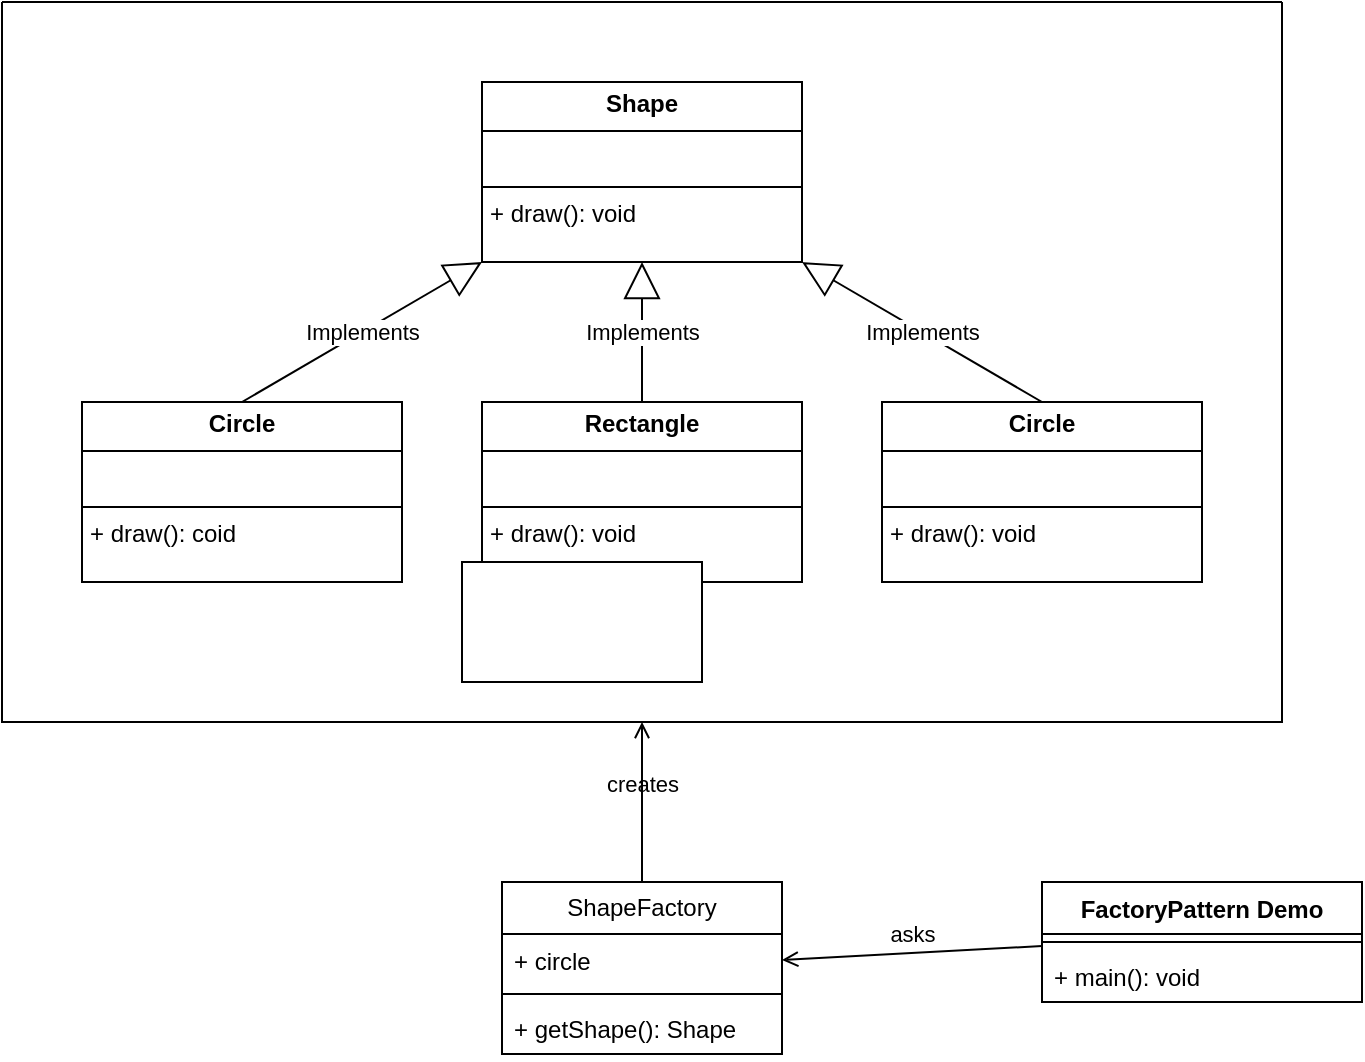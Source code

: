 <mxfile version="24.5.4" type="github">
  <diagram name="Page-1" id="pILi82ZAyt8GhWrmzEAl">
    <mxGraphModel dx="1426" dy="831" grid="1" gridSize="10" guides="1" tooltips="1" connect="1" arrows="1" fold="1" page="1" pageScale="1" pageWidth="827" pageHeight="1169" math="0" shadow="0">
      <root>
        <mxCell id="0" />
        <mxCell id="1" parent="0" />
        <mxCell id="PhehNuKModtSBbE7VcUS-1" value="&lt;p style=&quot;margin:0px;margin-top:4px;text-align:center;&quot;&gt;&lt;b&gt;Shape&lt;/b&gt;&lt;/p&gt;&lt;hr size=&quot;1&quot; style=&quot;border-style:solid;&quot;&gt;&lt;p style=&quot;margin:0px;margin-left:4px;&quot;&gt;&lt;br&gt;&lt;/p&gt;&lt;hr size=&quot;1&quot; style=&quot;border-style:solid;&quot;&gt;&lt;p style=&quot;margin:0px;margin-left:4px;&quot;&gt;+ draw(): void&lt;/p&gt;" style="verticalAlign=top;align=left;overflow=fill;html=1;whiteSpace=wrap;" vertex="1" parent="1">
          <mxGeometry x="240" y="40" width="160" height="90" as="geometry" />
        </mxCell>
        <mxCell id="PhehNuKModtSBbE7VcUS-5" value="&lt;p style=&quot;margin:0px;margin-top:4px;text-align:center;&quot;&gt;&lt;b&gt;Circle&lt;/b&gt;&lt;/p&gt;&lt;hr size=&quot;1&quot; style=&quot;border-style:solid;&quot;&gt;&lt;p style=&quot;margin:0px;margin-left:4px;&quot;&gt;&lt;br&gt;&lt;/p&gt;&lt;hr size=&quot;1&quot; style=&quot;border-style:solid;&quot;&gt;&lt;p style=&quot;margin:0px;margin-left:4px;&quot;&gt;+ draw(): coid&lt;/p&gt;" style="verticalAlign=top;align=left;overflow=fill;html=1;whiteSpace=wrap;" vertex="1" parent="1">
          <mxGeometry x="40" y="200" width="160" height="90" as="geometry" />
        </mxCell>
        <mxCell id="PhehNuKModtSBbE7VcUS-6" value="&lt;p style=&quot;margin:0px;margin-top:4px;text-align:center;&quot;&gt;&lt;b&gt;Rectangle&lt;/b&gt;&lt;/p&gt;&lt;hr size=&quot;1&quot; style=&quot;border-style:solid;&quot;&gt;&lt;p style=&quot;margin:0px;margin-left:4px;&quot;&gt;&lt;br&gt;&lt;/p&gt;&lt;hr size=&quot;1&quot; style=&quot;border-style:solid;&quot;&gt;&lt;p style=&quot;margin:0px;margin-left:4px;&quot;&gt;+ draw(): void&lt;/p&gt;" style="verticalAlign=top;align=left;overflow=fill;html=1;whiteSpace=wrap;" vertex="1" parent="1">
          <mxGeometry x="240" y="200" width="160" height="90" as="geometry" />
        </mxCell>
        <mxCell id="PhehNuKModtSBbE7VcUS-7" value="&lt;p style=&quot;margin:0px;margin-top:4px;text-align:center;&quot;&gt;&lt;b&gt;Circle&lt;/b&gt;&lt;/p&gt;&lt;hr size=&quot;1&quot; style=&quot;border-style:solid;&quot;&gt;&lt;p style=&quot;margin:0px;margin-left:4px;&quot;&gt;&lt;br&gt;&lt;/p&gt;&lt;hr size=&quot;1&quot; style=&quot;border-style:solid;&quot;&gt;&lt;p style=&quot;margin:0px;margin-left:4px;&quot;&gt;+ draw(): void&lt;/p&gt;" style="verticalAlign=top;align=left;overflow=fill;html=1;whiteSpace=wrap;" vertex="1" parent="1">
          <mxGeometry x="440" y="200" width="160" height="90" as="geometry" />
        </mxCell>
        <mxCell id="PhehNuKModtSBbE7VcUS-8" value="Implements" style="endArrow=block;endSize=16;endFill=0;html=1;rounded=0;entryX=0;entryY=1;entryDx=0;entryDy=0;exitX=0.5;exitY=0;exitDx=0;exitDy=0;" edge="1" parent="1" source="PhehNuKModtSBbE7VcUS-5" target="PhehNuKModtSBbE7VcUS-1">
          <mxGeometry width="160" relative="1" as="geometry">
            <mxPoint x="130" y="20" as="sourcePoint" />
            <mxPoint x="290" y="20" as="targetPoint" />
          </mxGeometry>
        </mxCell>
        <mxCell id="PhehNuKModtSBbE7VcUS-9" value="Implements" style="endArrow=block;endSize=16;endFill=0;html=1;rounded=0;exitX=0.5;exitY=0;exitDx=0;exitDy=0;entryX=0.5;entryY=1;entryDx=0;entryDy=0;" edge="1" parent="1" source="PhehNuKModtSBbE7VcUS-6" target="PhehNuKModtSBbE7VcUS-1">
          <mxGeometry width="160" relative="1" as="geometry">
            <mxPoint x="480" y="90" as="sourcePoint" />
            <mxPoint x="640" y="90" as="targetPoint" />
          </mxGeometry>
        </mxCell>
        <mxCell id="PhehNuKModtSBbE7VcUS-11" value="Implements" style="endArrow=block;endSize=16;endFill=0;html=1;rounded=0;exitX=0.5;exitY=0;exitDx=0;exitDy=0;entryX=1;entryY=1;entryDx=0;entryDy=0;" edge="1" parent="1" source="PhehNuKModtSBbE7VcUS-7" target="PhehNuKModtSBbE7VcUS-1">
          <mxGeometry width="160" relative="1" as="geometry">
            <mxPoint x="470" y="90" as="sourcePoint" />
            <mxPoint x="630" y="90" as="targetPoint" />
          </mxGeometry>
        </mxCell>
        <mxCell id="PhehNuKModtSBbE7VcUS-12" value="ShapeFactory" style="swimlane;fontStyle=0;childLayout=stackLayout;horizontal=1;startSize=26;fillColor=none;horizontalStack=0;resizeParent=1;resizeParentMax=0;resizeLast=0;collapsible=1;marginBottom=0;whiteSpace=wrap;html=1;" vertex="1" parent="1">
          <mxGeometry x="250" y="440" width="140" height="86" as="geometry" />
        </mxCell>
        <mxCell id="PhehNuKModtSBbE7VcUS-13" value="+ circle" style="text;strokeColor=none;fillColor=none;align=left;verticalAlign=top;spacingLeft=4;spacingRight=4;overflow=hidden;rotatable=0;points=[[0,0.5],[1,0.5]];portConstraint=eastwest;whiteSpace=wrap;html=1;" vertex="1" parent="PhehNuKModtSBbE7VcUS-12">
          <mxGeometry y="26" width="140" height="26" as="geometry" />
        </mxCell>
        <mxCell id="PhehNuKModtSBbE7VcUS-16" value="" style="line;strokeWidth=1;fillColor=none;align=left;verticalAlign=middle;spacingTop=-1;spacingLeft=3;spacingRight=3;rotatable=0;labelPosition=right;points=[];portConstraint=eastwest;strokeColor=inherit;" vertex="1" parent="PhehNuKModtSBbE7VcUS-12">
          <mxGeometry y="52" width="140" height="8" as="geometry" />
        </mxCell>
        <mxCell id="PhehNuKModtSBbE7VcUS-14" value="+ getShape(): Shape" style="text;strokeColor=none;fillColor=none;align=left;verticalAlign=top;spacingLeft=4;spacingRight=4;overflow=hidden;rotatable=0;points=[[0,0.5],[1,0.5]];portConstraint=eastwest;whiteSpace=wrap;html=1;" vertex="1" parent="PhehNuKModtSBbE7VcUS-12">
          <mxGeometry y="60" width="140" height="26" as="geometry" />
        </mxCell>
        <mxCell id="PhehNuKModtSBbE7VcUS-19" value="" style="rounded=0;whiteSpace=wrap;html=1;" vertex="1" parent="1">
          <mxGeometry x="230" y="280" width="120" height="60" as="geometry" />
        </mxCell>
        <mxCell id="PhehNuKModtSBbE7VcUS-21" value="" style="swimlane;startSize=0;" vertex="1" parent="1">
          <mxGeometry width="640" height="360" as="geometry" />
        </mxCell>
        <mxCell id="PhehNuKModtSBbE7VcUS-22" value="FactoryPattern Demo" style="swimlane;fontStyle=1;align=center;verticalAlign=top;childLayout=stackLayout;horizontal=1;startSize=26;horizontalStack=0;resizeParent=1;resizeParentMax=0;resizeLast=0;collapsible=1;marginBottom=0;whiteSpace=wrap;html=1;" vertex="1" parent="1">
          <mxGeometry x="520" y="440" width="160" height="60" as="geometry" />
        </mxCell>
        <mxCell id="PhehNuKModtSBbE7VcUS-24" value="" style="line;strokeWidth=1;fillColor=none;align=left;verticalAlign=middle;spacingTop=-1;spacingLeft=3;spacingRight=3;rotatable=0;labelPosition=right;points=[];portConstraint=eastwest;strokeColor=inherit;" vertex="1" parent="PhehNuKModtSBbE7VcUS-22">
          <mxGeometry y="26" width="160" height="8" as="geometry" />
        </mxCell>
        <mxCell id="PhehNuKModtSBbE7VcUS-25" value="+ main(): void" style="text;strokeColor=none;fillColor=none;align=left;verticalAlign=top;spacingLeft=4;spacingRight=4;overflow=hidden;rotatable=0;points=[[0,0.5],[1,0.5]];portConstraint=eastwest;whiteSpace=wrap;html=1;" vertex="1" parent="PhehNuKModtSBbE7VcUS-22">
          <mxGeometry y="34" width="160" height="26" as="geometry" />
        </mxCell>
        <mxCell id="PhehNuKModtSBbE7VcUS-26" value="asks" style="html=1;verticalAlign=bottom;labelBackgroundColor=none;endArrow=open;endFill=0;rounded=0;exitX=0;exitY=-0.077;exitDx=0;exitDy=0;exitPerimeter=0;entryX=1;entryY=0.5;entryDx=0;entryDy=0;" edge="1" parent="1" source="PhehNuKModtSBbE7VcUS-25" target="PhehNuKModtSBbE7VcUS-13">
          <mxGeometry width="160" relative="1" as="geometry">
            <mxPoint x="350" y="560" as="sourcePoint" />
            <mxPoint x="510" y="560" as="targetPoint" />
          </mxGeometry>
        </mxCell>
        <mxCell id="PhehNuKModtSBbE7VcUS-27" value="creates" style="html=1;verticalAlign=bottom;labelBackgroundColor=none;endArrow=open;endFill=0;rounded=0;exitX=0.5;exitY=0;exitDx=0;exitDy=0;entryX=0.5;entryY=1;entryDx=0;entryDy=0;" edge="1" parent="1" source="PhehNuKModtSBbE7VcUS-12" target="PhehNuKModtSBbE7VcUS-21">
          <mxGeometry width="160" relative="1" as="geometry">
            <mxPoint x="290" y="390" as="sourcePoint" />
            <mxPoint x="450" y="390" as="targetPoint" />
          </mxGeometry>
        </mxCell>
      </root>
    </mxGraphModel>
  </diagram>
</mxfile>
